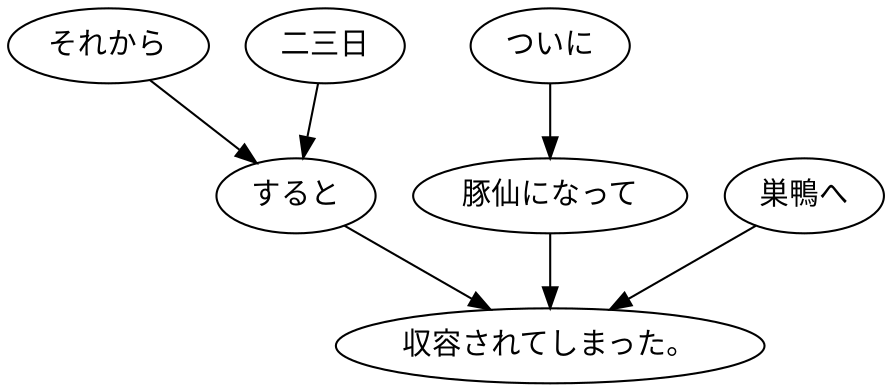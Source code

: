 digraph graph6153 {
	node0 [label="それから"];
	node1 [label="二三日"];
	node2 [label="すると"];
	node3 [label="ついに"];
	node4 [label="豚仙になって"];
	node5 [label="巣鴨へ"];
	node6 [label="収容されてしまった。"];
	node0 -> node2;
	node1 -> node2;
	node2 -> node6;
	node3 -> node4;
	node4 -> node6;
	node5 -> node6;
}
